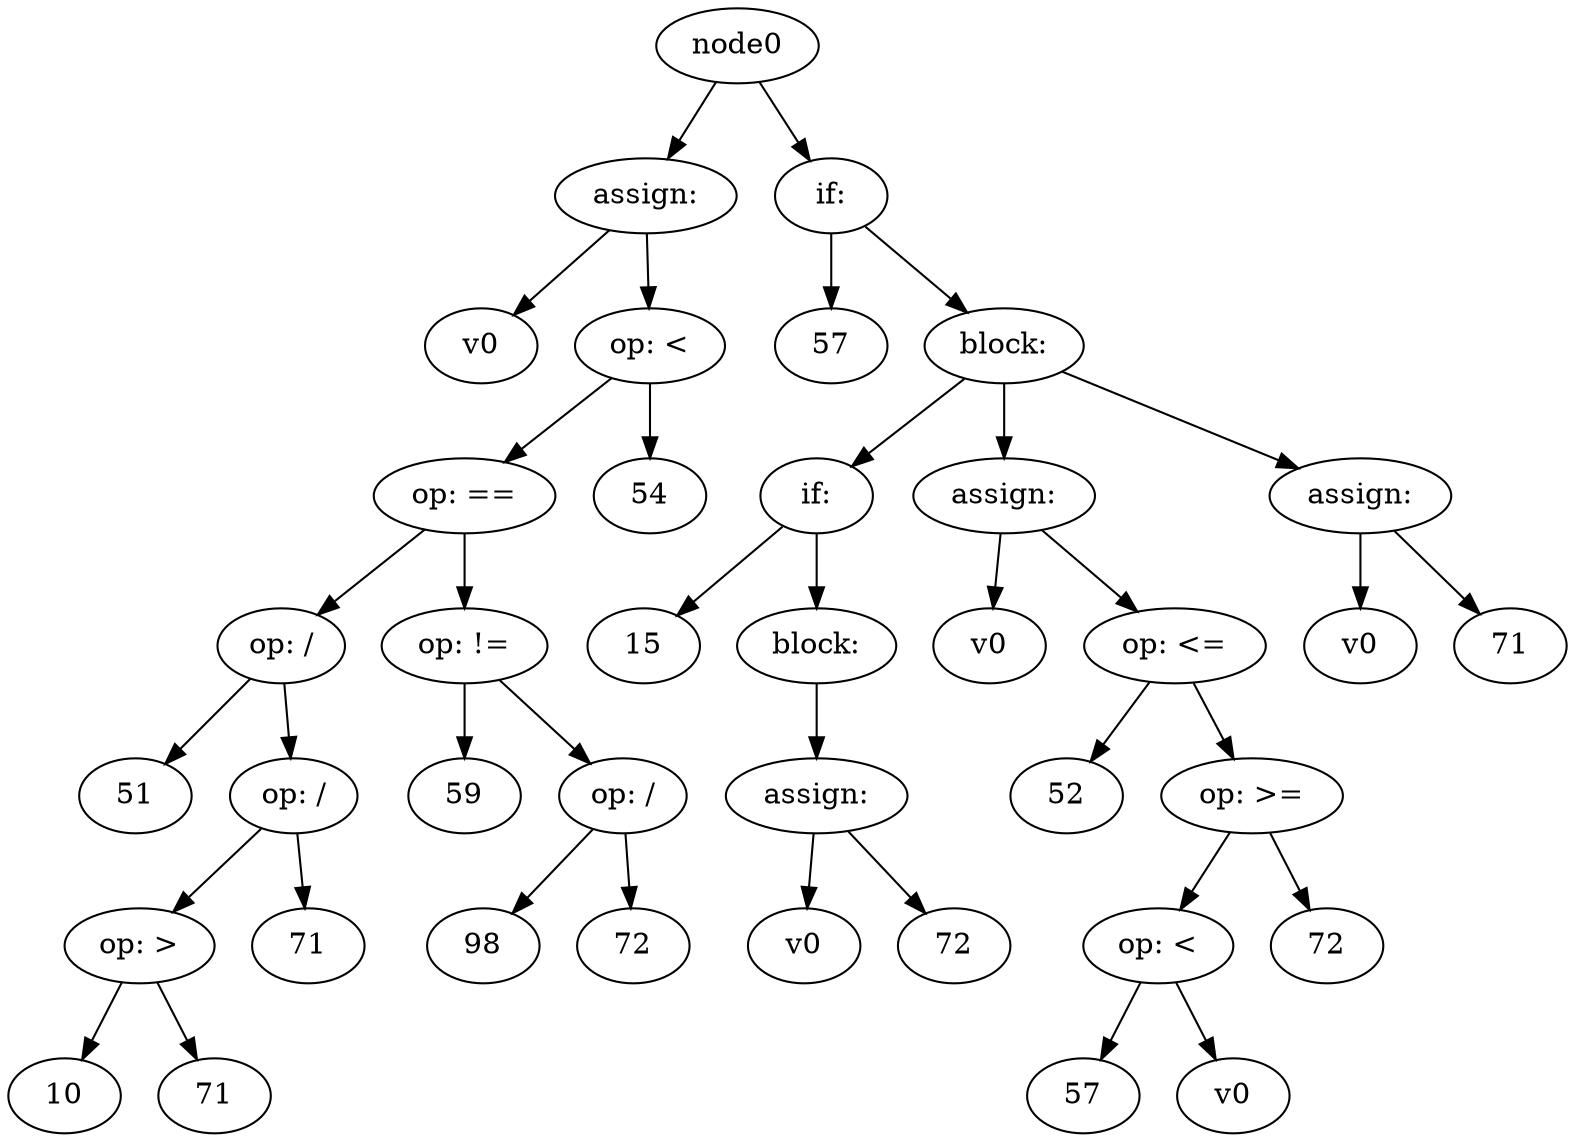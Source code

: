 digraph G {
node9361845 [ label = "assign:"];
node0 -> node9361845;
node9361846 [ label = "v0"];
node9361845 -> node9361846;
node9361878 [ label = "51"];
node9361877 -> node9361878;
node9361877 [ label = "op: /"];
node9361881 [ label = "10"];
node9361880 -> node9361881;
node9361880 [ label = "op: >"];
node9361882 [ label = "71"];
node9361880 -> node9361882;
node9361879 -> node9361880;
node9361879 [ label = "op: /"];
node9361883 [ label = "71"];
node9361879 -> node9361883;
node9361877 -> node9361879;
node9361848 -> node9361877;
node9361848 [ label = "op: =="];
node9361851 [ label = "59"];
node9361850 -> node9361851;
node9361850 [ label = "op: !="];
node9361853 [ label = "98"];
node9361852 -> node9361853;
node9361852 [ label = "op: /"];
node9361854 [ label = "72"];
node9361852 -> node9361854;
node9361850 -> node9361852;
node9361848 -> node9361850;
node9361847 -> node9361848;
node9361847 [ label = "op: <"];
node9361855 [ label = "54"];
node9361847 -> node9361855;
node9361845 -> node9361847;
node9361856 [ label = "if:"];
node0 -> node9361856;
node9361857 [ label = "57"];
node9361856 -> node9361857;
node9361858 [ label = "block:" ];
node9361856 -> node9361858;
node9361859 [ label = "if:"];
node9361858 -> node9361859;
node9361860 [ label = "15"];
node9361859 -> node9361860;
node9361861 [ label = "block:" ];
node9361859 -> node9361861;
node9361862 [ label = "assign:"];
node9361861 -> node9361862;
node9361863 [ label = "v0"];
node9361862 -> node9361863;
node9361864 [ label = "72"];
node9361862 -> node9361864;
node9361865 [ label = "assign:"];
node9361858 -> node9361865;
node9361866 [ label = "v0"];
node9361865 -> node9361866;
node9361868 [ label = "52"];
node9361867 -> node9361868;
node9361867 [ label = "op: <="];
node9361871 [ label = "57"];
node9361870 -> node9361871;
node9361870 [ label = "op: <"];
node9361872 [ label = "v0"];
node9361870 -> node9361872;
node9361869 -> node9361870;
node9361869 [ label = "op: >="];
node9361873 [ label = "72"];
node9361869 -> node9361873;
node9361867 -> node9361869;
node9361865 -> node9361867;
node9361874 [ label = "assign:"];
node9361858 -> node9361874;
node9361875 [ label = "v0"];
node9361874 -> node9361875;
node9361876 [ label = "71"];
node9361874 -> node9361876;

}
